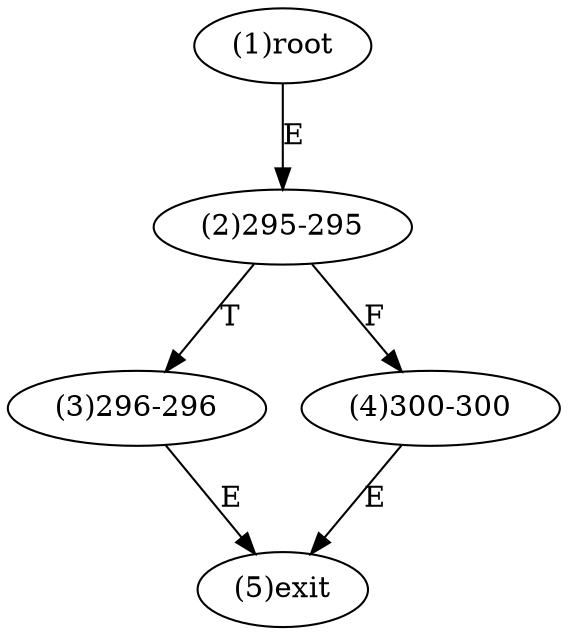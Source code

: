 digraph "" { 
1[ label="(1)root"];
2[ label="(2)295-295"];
3[ label="(3)296-296"];
4[ label="(4)300-300"];
5[ label="(5)exit"];
1->2[ label="E"];
2->4[ label="F"];
2->3[ label="T"];
3->5[ label="E"];
4->5[ label="E"];
}
